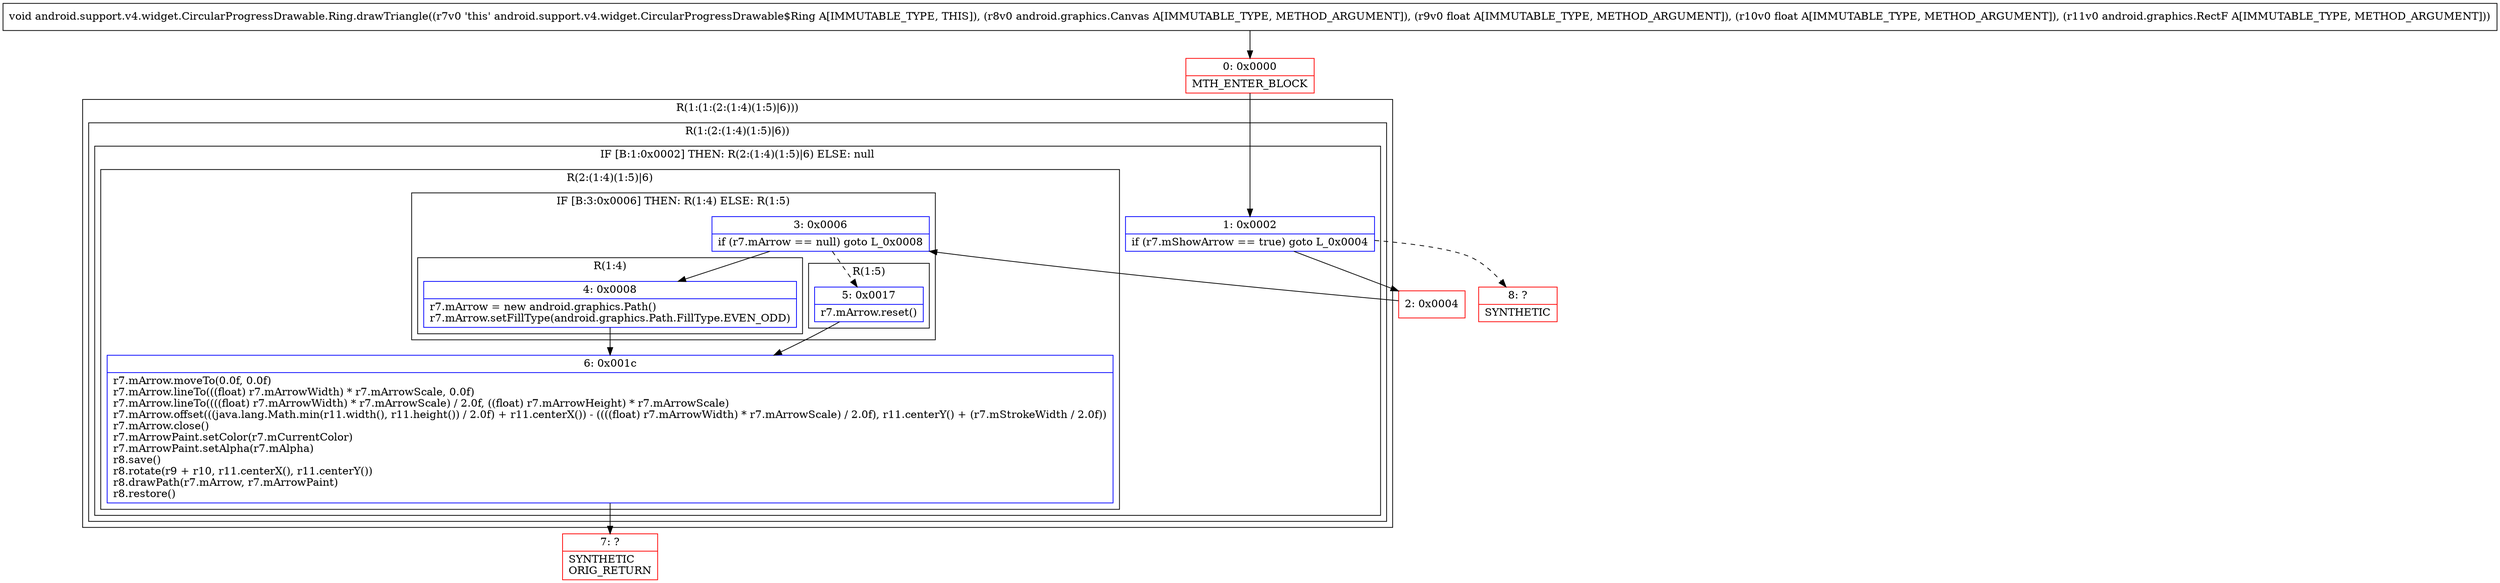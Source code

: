 digraph "CFG forandroid.support.v4.widget.CircularProgressDrawable.Ring.drawTriangle(Landroid\/graphics\/Canvas;FFLandroid\/graphics\/RectF;)V" {
subgraph cluster_Region_227771979 {
label = "R(1:(1:(2:(1:4)(1:5)|6)))";
node [shape=record,color=blue];
subgraph cluster_Region_691118362 {
label = "R(1:(2:(1:4)(1:5)|6))";
node [shape=record,color=blue];
subgraph cluster_IfRegion_1821366417 {
label = "IF [B:1:0x0002] THEN: R(2:(1:4)(1:5)|6) ELSE: null";
node [shape=record,color=blue];
Node_1 [shape=record,label="{1\:\ 0x0002|if (r7.mShowArrow == true) goto L_0x0004\l}"];
subgraph cluster_Region_347829964 {
label = "R(2:(1:4)(1:5)|6)";
node [shape=record,color=blue];
subgraph cluster_IfRegion_93002702 {
label = "IF [B:3:0x0006] THEN: R(1:4) ELSE: R(1:5)";
node [shape=record,color=blue];
Node_3 [shape=record,label="{3\:\ 0x0006|if (r7.mArrow == null) goto L_0x0008\l}"];
subgraph cluster_Region_563499796 {
label = "R(1:4)";
node [shape=record,color=blue];
Node_4 [shape=record,label="{4\:\ 0x0008|r7.mArrow = new android.graphics.Path()\lr7.mArrow.setFillType(android.graphics.Path.FillType.EVEN_ODD)\l}"];
}
subgraph cluster_Region_869223655 {
label = "R(1:5)";
node [shape=record,color=blue];
Node_5 [shape=record,label="{5\:\ 0x0017|r7.mArrow.reset()\l}"];
}
}
Node_6 [shape=record,label="{6\:\ 0x001c|r7.mArrow.moveTo(0.0f, 0.0f)\lr7.mArrow.lineTo(((float) r7.mArrowWidth) * r7.mArrowScale, 0.0f)\lr7.mArrow.lineTo((((float) r7.mArrowWidth) * r7.mArrowScale) \/ 2.0f, ((float) r7.mArrowHeight) * r7.mArrowScale)\lr7.mArrow.offset(((java.lang.Math.min(r11.width(), r11.height()) \/ 2.0f) + r11.centerX()) \- ((((float) r7.mArrowWidth) * r7.mArrowScale) \/ 2.0f), r11.centerY() + (r7.mStrokeWidth \/ 2.0f))\lr7.mArrow.close()\lr7.mArrowPaint.setColor(r7.mCurrentColor)\lr7.mArrowPaint.setAlpha(r7.mAlpha)\lr8.save()\lr8.rotate(r9 + r10, r11.centerX(), r11.centerY())\lr8.drawPath(r7.mArrow, r7.mArrowPaint)\lr8.restore()\l}"];
}
}
}
}
Node_0 [shape=record,color=red,label="{0\:\ 0x0000|MTH_ENTER_BLOCK\l}"];
Node_2 [shape=record,color=red,label="{2\:\ 0x0004}"];
Node_7 [shape=record,color=red,label="{7\:\ ?|SYNTHETIC\lORIG_RETURN\l}"];
Node_8 [shape=record,color=red,label="{8\:\ ?|SYNTHETIC\l}"];
MethodNode[shape=record,label="{void android.support.v4.widget.CircularProgressDrawable.Ring.drawTriangle((r7v0 'this' android.support.v4.widget.CircularProgressDrawable$Ring A[IMMUTABLE_TYPE, THIS]), (r8v0 android.graphics.Canvas A[IMMUTABLE_TYPE, METHOD_ARGUMENT]), (r9v0 float A[IMMUTABLE_TYPE, METHOD_ARGUMENT]), (r10v0 float A[IMMUTABLE_TYPE, METHOD_ARGUMENT]), (r11v0 android.graphics.RectF A[IMMUTABLE_TYPE, METHOD_ARGUMENT])) }"];
MethodNode -> Node_0;
Node_1 -> Node_2;
Node_1 -> Node_8[style=dashed];
Node_3 -> Node_4;
Node_3 -> Node_5[style=dashed];
Node_4 -> Node_6;
Node_5 -> Node_6;
Node_6 -> Node_7;
Node_0 -> Node_1;
Node_2 -> Node_3;
}

